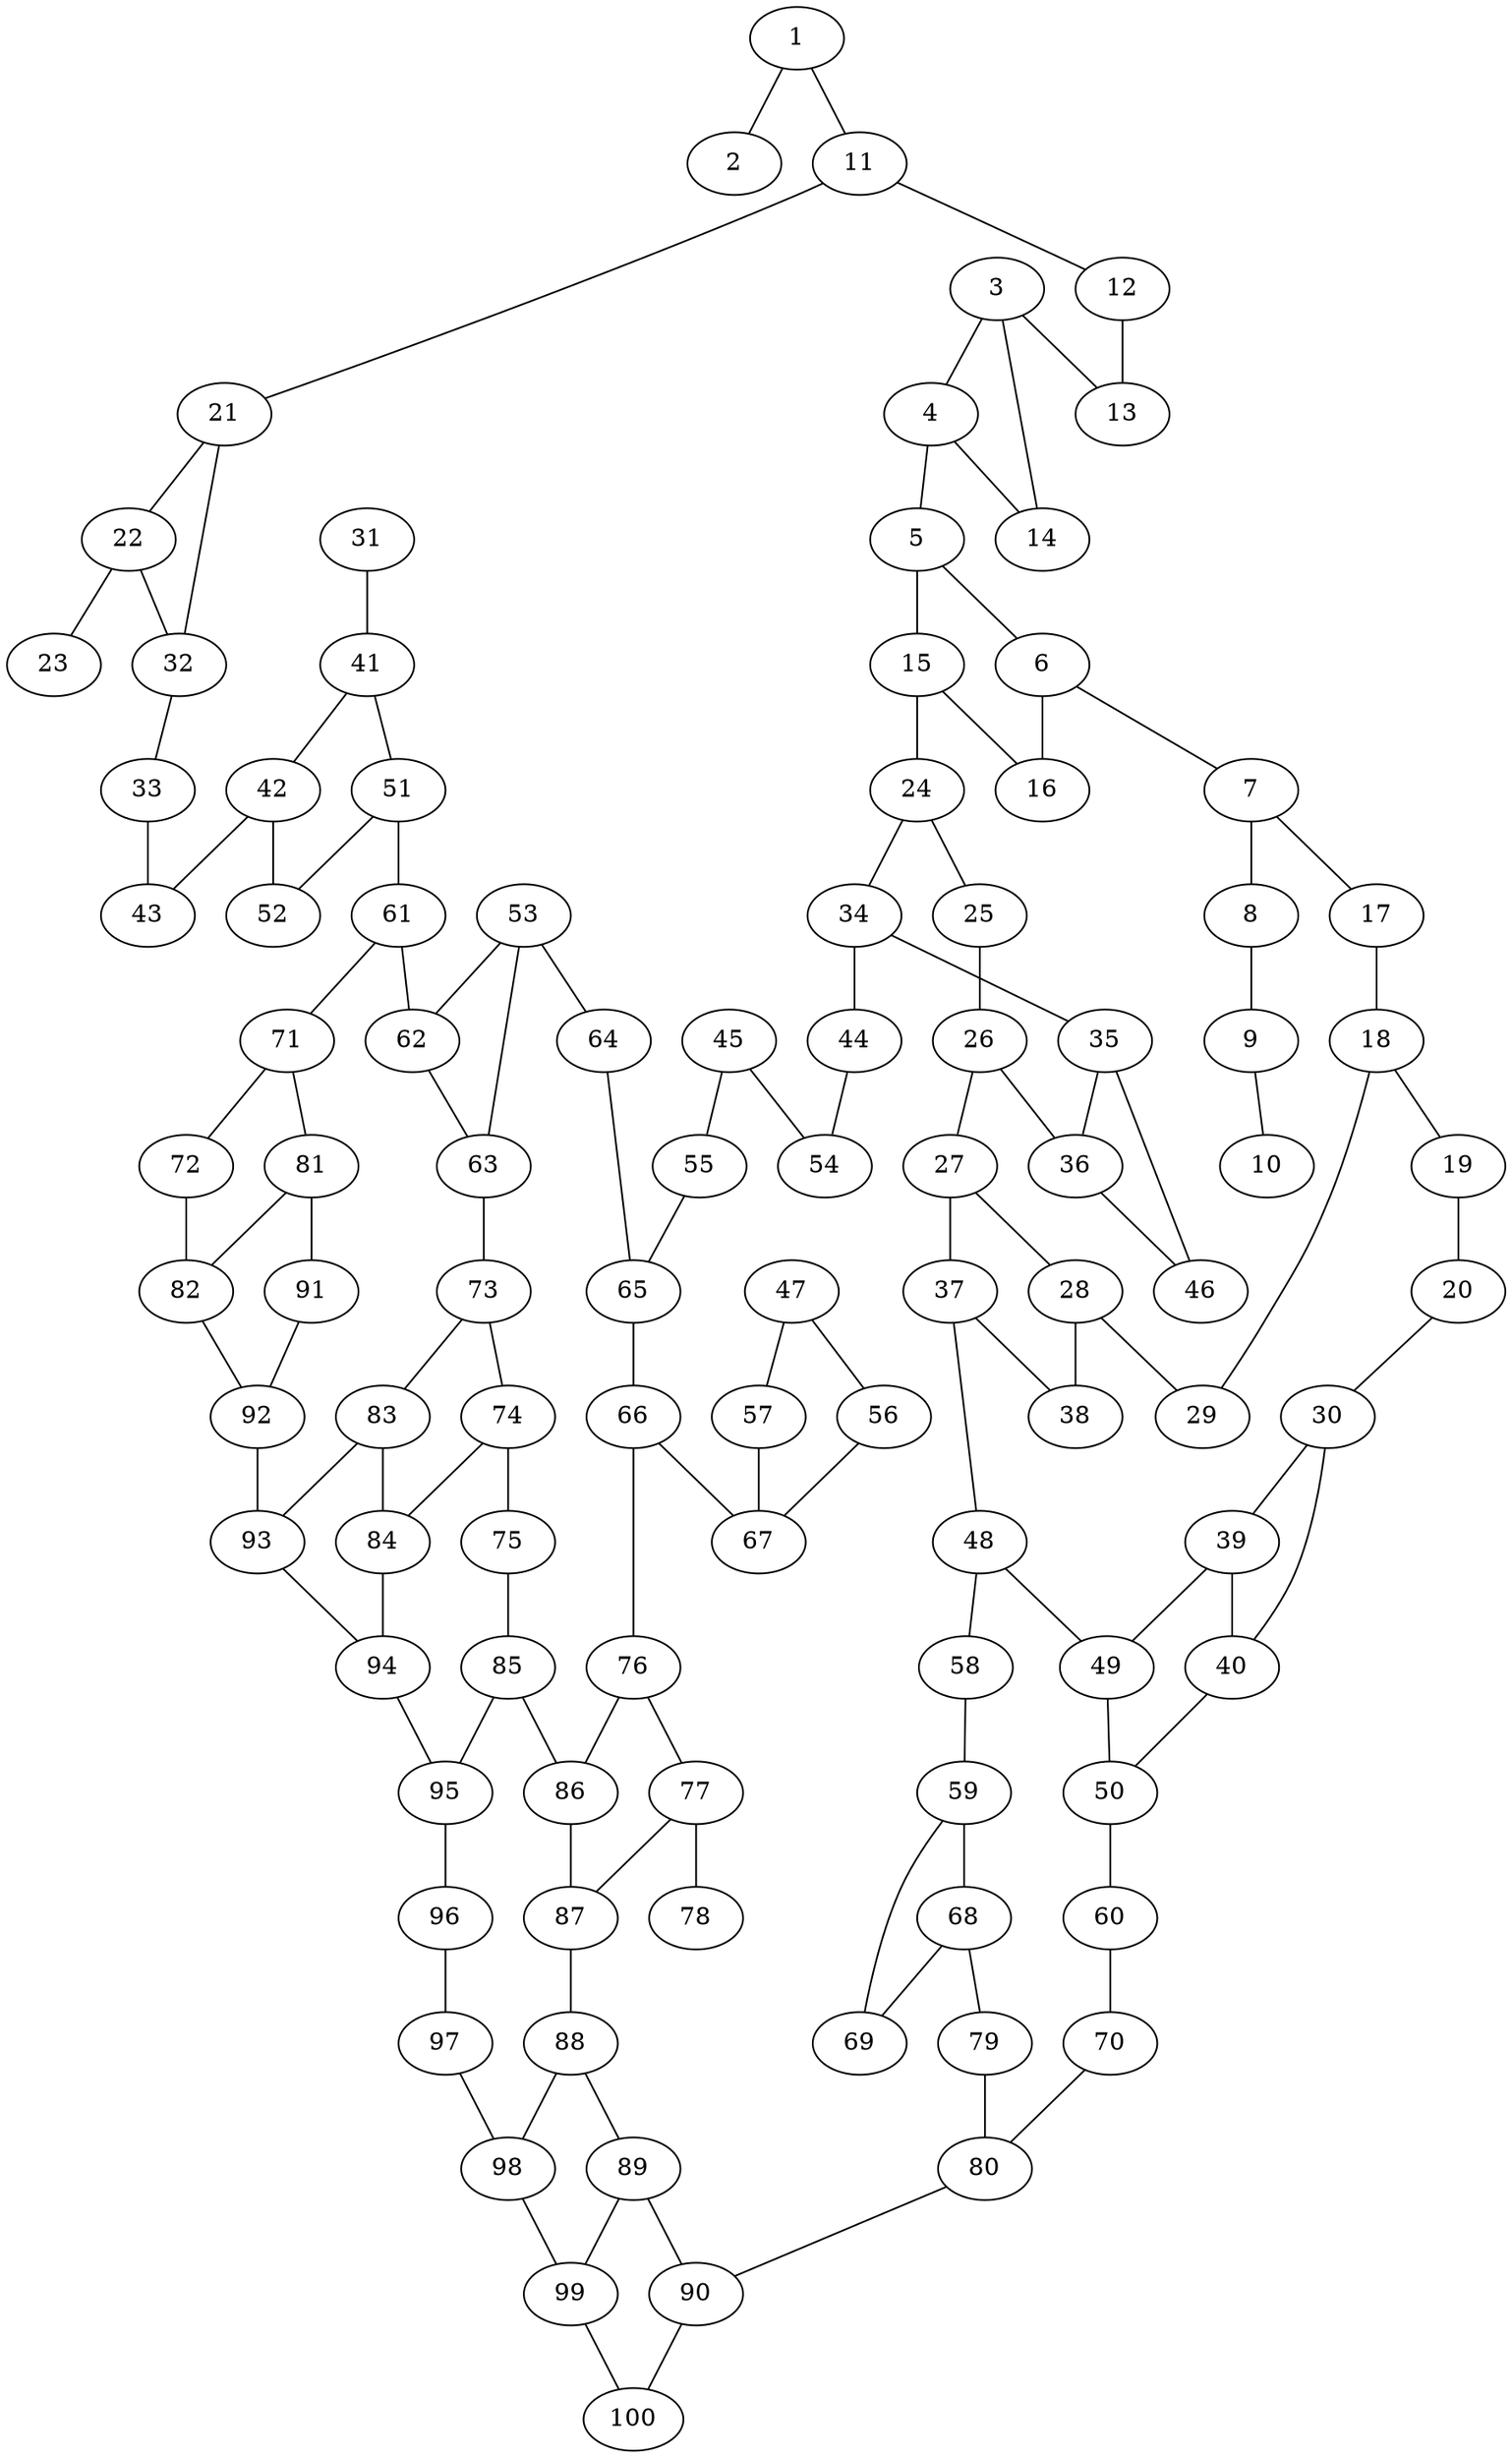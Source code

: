 graph graphname {1--2
1--11
3--4
3--13
3--14
4--5
4--14
5--6
5--15
6--7
6--16
7--8
7--17
8--9
9--10
11--12
11--21
12--13
15--16
15--24
17--18
18--19
18--29
19--20
20--30
21--22
21--32
22--23
22--32
24--25
24--34
25--26
26--27
26--36
27--28
27--37
28--29
28--38
30--39
30--40
31--41
32--33
33--43
34--35
34--44
35--36
35--46
36--46
37--38
37--48
39--40
39--49
40--50
41--42
41--51
42--43
42--52
44--54
45--54
45--55
47--56
47--57
48--49
48--58
49--50
50--60
51--52
51--61
53--62
53--63
53--64
55--65
56--67
57--67
58--59
59--68
59--69
60--70
61--62
61--71
62--63
63--73
64--65
65--66
66--67
66--76
68--69
68--79
70--80
71--72
71--81
72--82
73--74
73--83
74--75
74--84
75--85
76--77
76--86
77--78
77--87
79--80
80--90
81--82
81--91
82--92
83--84
83--93
84--94
85--86
85--95
86--87
87--88
88--89
88--98
89--90
89--99
90--100
91--92
92--93
93--94
94--95
95--96
96--97
97--98
98--99
99--100
}